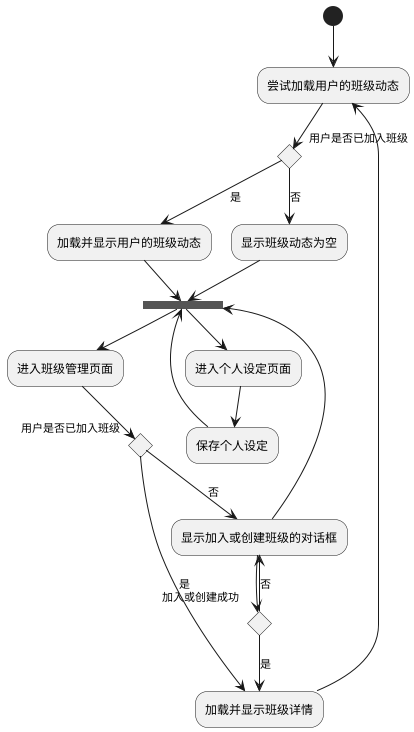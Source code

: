 @startuml chap5-dynamics

(*) --> "尝试加载用户的班级动态"

if "用户是否已加入班级" then
  -->[是] "加载并显示用户的班级动态"
  --> ==loaded==
else
  -->[否] "显示班级动态为空"
  --> ==loaded==
endif

==loaded== --> "进入个人设定页面"
  --> "保存个人设定"
  --> ==loaded==

==loaded== --> "进入班级管理页面"
if "用户是否已加入班级" then
  -->[是] "加载并显示班级详情"
else
  -->[否] "显示加入或创建班级的对话框"
  if "加入或创建成功" then
    -->[是] "加载并显示班级详情"
  else
    -->[否] "显示加入或创建班级的对话框"
endif
"显示加入或创建班级的对话框" --> ==loaded==
"加载并显示班级详情" --> "尝试加载用户的班级动态"

@enduml
